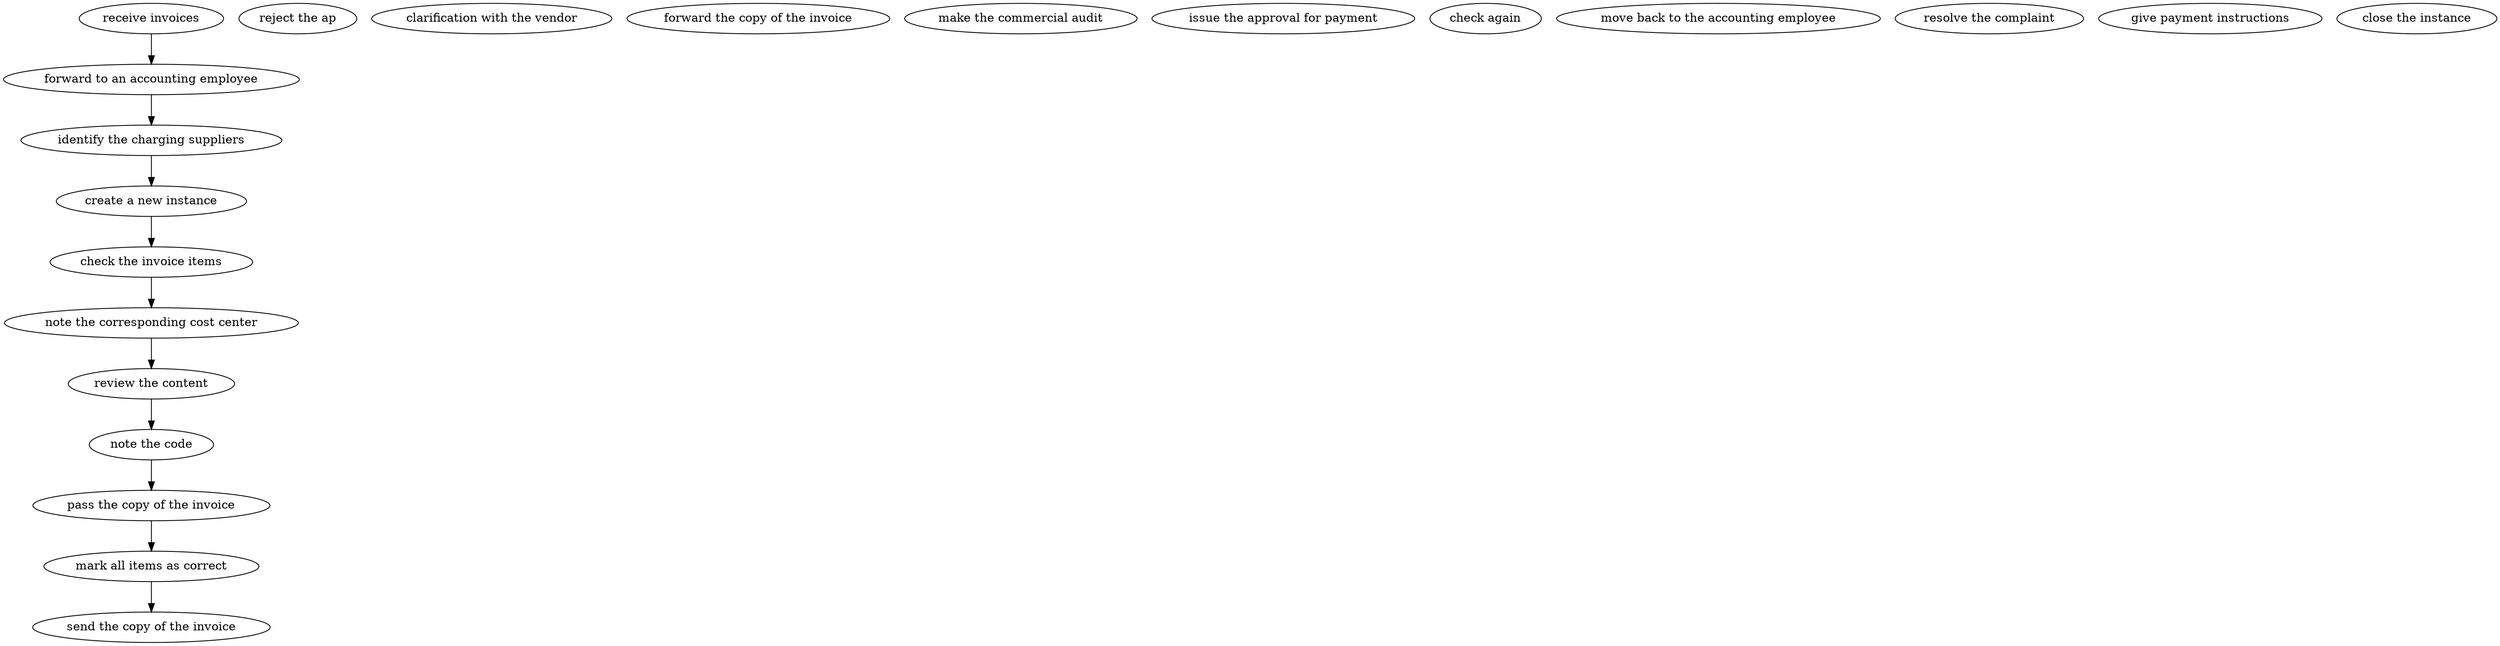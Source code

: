 strict digraph "doc-6.1" {
	graph [name="doc-6.1"];
	"receive invoices"	[attrs="{'type': 'Activity', 'label': 'receive invoices'}"];
	"forward to an accounting employee"	[attrs="{'type': 'Activity', 'label': 'forward to an accounting employee'}"];
	"receive invoices" -> "forward to an accounting employee"	[attrs="{'type': 'flow', 'label': 'flow'}"];
	"identify the charging suppliers"	[attrs="{'type': 'Activity', 'label': 'identify the charging suppliers'}"];
	"forward to an accounting employee" -> "identify the charging suppliers"	[attrs="{'type': 'flow', 'label': 'flow'}"];
	"create a new instance"	[attrs="{'type': 'Activity', 'label': 'create a new instance'}"];
	"identify the charging suppliers" -> "create a new instance"	[attrs="{'type': 'flow', 'label': 'flow'}"];
	"check the invoice items"	[attrs="{'type': 'Activity', 'label': 'check the invoice items'}"];
	"create a new instance" -> "check the invoice items"	[attrs="{'type': 'flow', 'label': 'flow'}"];
	"note the corresponding cost center"	[attrs="{'type': 'Activity', 'label': 'note the corresponding cost center'}"];
	"check the invoice items" -> "note the corresponding cost center"	[attrs="{'type': 'flow', 'label': 'flow'}"];
	"review the content"	[attrs="{'type': 'Activity', 'label': 'review the content'}"];
	"note the corresponding cost center" -> "review the content"	[attrs="{'type': 'flow', 'label': 'flow'}"];
	"note the code"	[attrs="{'type': 'Activity', 'label': 'note the code'}"];
	"review the content" -> "note the code"	[attrs="{'type': 'flow', 'label': 'flow'}"];
	"pass the copy of the invoice"	[attrs="{'type': 'Activity', 'label': 'pass the copy of the invoice'}"];
	"note the code" -> "pass the copy of the invoice"	[attrs="{'type': 'flow', 'label': 'flow'}"];
	"mark all items as correct"	[attrs="{'type': 'Activity', 'label': 'mark all items as correct'}"];
	"pass the copy of the invoice" -> "mark all items as correct"	[attrs="{'type': 'flow', 'label': 'flow'}"];
	"send the copy of the invoice"	[attrs="{'type': 'Activity', 'label': 'send the copy of the invoice'}"];
	"mark all items as correct" -> "send the copy of the invoice"	[attrs="{'type': 'flow', 'label': 'flow'}"];
	"reject the ap"	[attrs="{'type': 'Activity', 'label': 'reject the ap'}"];
	"clarification with the vendor"	[attrs="{'type': 'Activity', 'label': 'clarification with the vendor'}"];
	"forward the copy of the invoice"	[attrs="{'type': 'Activity', 'label': 'forward the copy of the invoice'}"];
	"make the commercial audit"	[attrs="{'type': 'Activity', 'label': 'make the commercial audit'}"];
	"issue the approval for payment"	[attrs="{'type': 'Activity', 'label': 'issue the approval for payment'}"];
	"check again"	[attrs="{'type': 'Activity', 'label': 'check again'}"];
	"move back to the accounting employee"	[attrs="{'type': 'Activity', 'label': 'move back to the accounting employee'}"];
	"resolve the complaint"	[attrs="{'type': 'Activity', 'label': 'resolve the complaint'}"];
	"give payment instructions"	[attrs="{'type': 'Activity', 'label': 'give payment instructions'}"];
	"close the instance"	[attrs="{'type': 'Activity', 'label': 'close the instance'}"];
}
